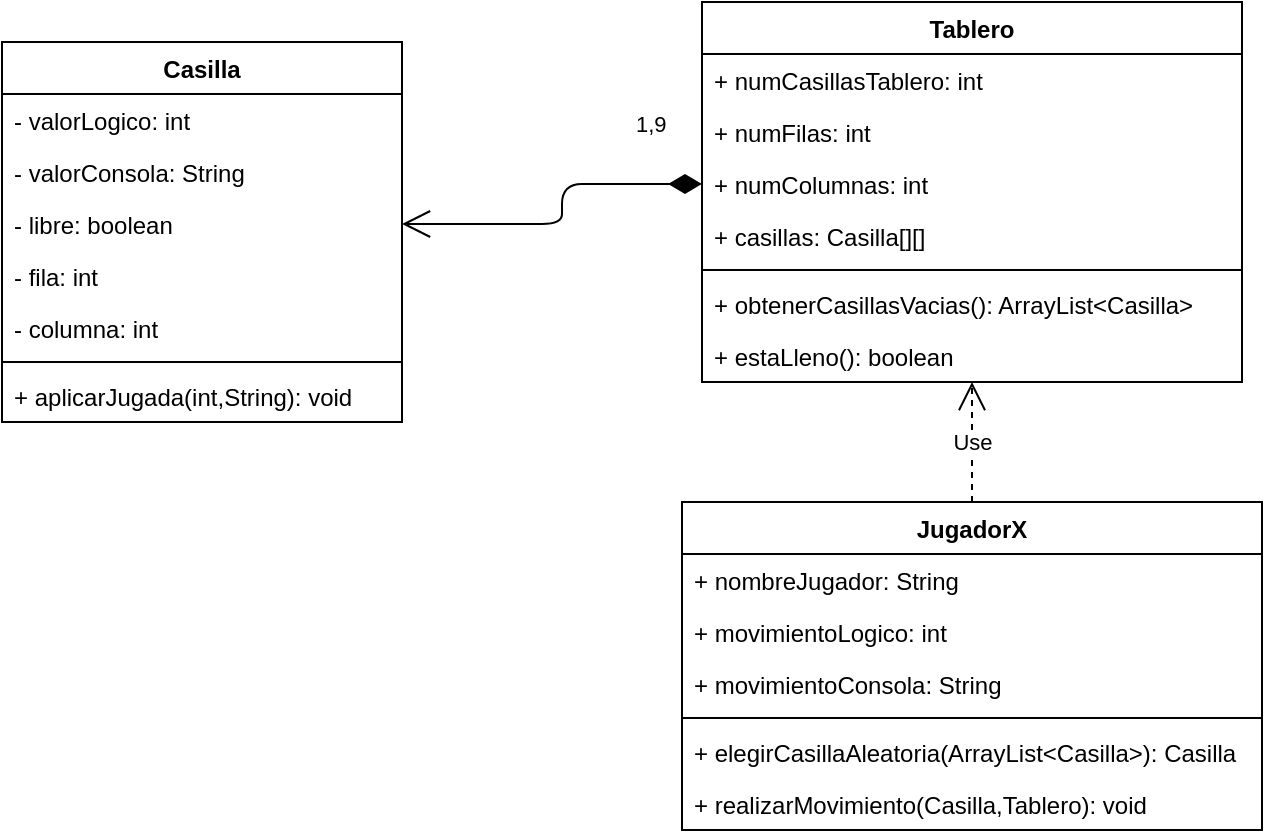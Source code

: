 <mxfile version="14.8.2" type="github">
  <diagram name="Page-1" id="c4acf3e9-155e-7222-9cf6-157b1a14988f">
    <mxGraphModel dx="828" dy="454" grid="1" gridSize="10" guides="1" tooltips="1" connect="1" arrows="1" fold="1" page="1" pageScale="1" pageWidth="850" pageHeight="1100" background="none" math="0" shadow="0">
      <root>
        <mxCell id="0" />
        <mxCell id="1" parent="0" />
        <mxCell id="dJyOpkXrLPIUtmVv3MNU-1" value="Casilla" style="swimlane;fontStyle=1;align=center;verticalAlign=top;childLayout=stackLayout;horizontal=1;startSize=26;horizontalStack=0;resizeParent=1;resizeParentMax=0;resizeLast=0;collapsible=1;marginBottom=0;" vertex="1" parent="1">
          <mxGeometry x="90" y="130" width="200" height="190" as="geometry" />
        </mxCell>
        <mxCell id="dJyOpkXrLPIUtmVv3MNU-2" value="- valorLogico: int&#xa;" style="text;strokeColor=none;fillColor=none;align=left;verticalAlign=top;spacingLeft=4;spacingRight=4;overflow=hidden;rotatable=0;points=[[0,0.5],[1,0.5]];portConstraint=eastwest;" vertex="1" parent="dJyOpkXrLPIUtmVv3MNU-1">
          <mxGeometry y="26" width="200" height="26" as="geometry" />
        </mxCell>
        <mxCell id="dJyOpkXrLPIUtmVv3MNU-5" value="- valorConsola: String" style="text;strokeColor=none;fillColor=none;align=left;verticalAlign=top;spacingLeft=4;spacingRight=4;overflow=hidden;rotatable=0;points=[[0,0.5],[1,0.5]];portConstraint=eastwest;" vertex="1" parent="dJyOpkXrLPIUtmVv3MNU-1">
          <mxGeometry y="52" width="200" height="26" as="geometry" />
        </mxCell>
        <mxCell id="dJyOpkXrLPIUtmVv3MNU-6" value="- libre: boolean" style="text;strokeColor=none;fillColor=none;align=left;verticalAlign=top;spacingLeft=4;spacingRight=4;overflow=hidden;rotatable=0;points=[[0,0.5],[1,0.5]];portConstraint=eastwest;" vertex="1" parent="dJyOpkXrLPIUtmVv3MNU-1">
          <mxGeometry y="78" width="200" height="26" as="geometry" />
        </mxCell>
        <mxCell id="dJyOpkXrLPIUtmVv3MNU-7" value="- fila: int" style="text;strokeColor=none;fillColor=none;align=left;verticalAlign=top;spacingLeft=4;spacingRight=4;overflow=hidden;rotatable=0;points=[[0,0.5],[1,0.5]];portConstraint=eastwest;" vertex="1" parent="dJyOpkXrLPIUtmVv3MNU-1">
          <mxGeometry y="104" width="200" height="26" as="geometry" />
        </mxCell>
        <mxCell id="dJyOpkXrLPIUtmVv3MNU-8" value="- columna: int" style="text;strokeColor=none;fillColor=none;align=left;verticalAlign=top;spacingLeft=4;spacingRight=4;overflow=hidden;rotatable=0;points=[[0,0.5],[1,0.5]];portConstraint=eastwest;" vertex="1" parent="dJyOpkXrLPIUtmVv3MNU-1">
          <mxGeometry y="130" width="200" height="26" as="geometry" />
        </mxCell>
        <mxCell id="dJyOpkXrLPIUtmVv3MNU-3" value="" style="line;strokeWidth=1;fillColor=none;align=left;verticalAlign=middle;spacingTop=-1;spacingLeft=3;spacingRight=3;rotatable=0;labelPosition=right;points=[];portConstraint=eastwest;" vertex="1" parent="dJyOpkXrLPIUtmVv3MNU-1">
          <mxGeometry y="156" width="200" height="8" as="geometry" />
        </mxCell>
        <mxCell id="dJyOpkXrLPIUtmVv3MNU-4" value="+ aplicarJugada(int,String): void&#xa;" style="text;strokeColor=none;fillColor=none;align=left;verticalAlign=top;spacingLeft=4;spacingRight=4;overflow=hidden;rotatable=0;points=[[0,0.5],[1,0.5]];portConstraint=eastwest;" vertex="1" parent="dJyOpkXrLPIUtmVv3MNU-1">
          <mxGeometry y="164" width="200" height="26" as="geometry" />
        </mxCell>
        <mxCell id="dJyOpkXrLPIUtmVv3MNU-9" value="Tablero" style="swimlane;fontStyle=1;align=center;verticalAlign=top;childLayout=stackLayout;horizontal=1;startSize=26;horizontalStack=0;resizeParent=1;resizeParentMax=0;resizeLast=0;collapsible=1;marginBottom=0;" vertex="1" parent="1">
          <mxGeometry x="440" y="110" width="270" height="190" as="geometry" />
        </mxCell>
        <mxCell id="dJyOpkXrLPIUtmVv3MNU-13" value="+ numCasillasTablero: int" style="text;strokeColor=none;fillColor=none;align=left;verticalAlign=top;spacingLeft=4;spacingRight=4;overflow=hidden;rotatable=0;points=[[0,0.5],[1,0.5]];portConstraint=eastwest;" vertex="1" parent="dJyOpkXrLPIUtmVv3MNU-9">
          <mxGeometry y="26" width="270" height="26" as="geometry" />
        </mxCell>
        <mxCell id="dJyOpkXrLPIUtmVv3MNU-10" value="+ numFilas: int" style="text;strokeColor=none;fillColor=none;align=left;verticalAlign=top;spacingLeft=4;spacingRight=4;overflow=hidden;rotatable=0;points=[[0,0.5],[1,0.5]];portConstraint=eastwest;" vertex="1" parent="dJyOpkXrLPIUtmVv3MNU-9">
          <mxGeometry y="52" width="270" height="26" as="geometry" />
        </mxCell>
        <mxCell id="dJyOpkXrLPIUtmVv3MNU-14" value="+ numColumnas: int" style="text;strokeColor=none;fillColor=none;align=left;verticalAlign=top;spacingLeft=4;spacingRight=4;overflow=hidden;rotatable=0;points=[[0,0.5],[1,0.5]];portConstraint=eastwest;" vertex="1" parent="dJyOpkXrLPIUtmVv3MNU-9">
          <mxGeometry y="78" width="270" height="26" as="geometry" />
        </mxCell>
        <mxCell id="dJyOpkXrLPIUtmVv3MNU-15" value="+ casillas: Casilla[][]" style="text;strokeColor=none;fillColor=none;align=left;verticalAlign=top;spacingLeft=4;spacingRight=4;overflow=hidden;rotatable=0;points=[[0,0.5],[1,0.5]];portConstraint=eastwest;" vertex="1" parent="dJyOpkXrLPIUtmVv3MNU-9">
          <mxGeometry y="104" width="270" height="26" as="geometry" />
        </mxCell>
        <mxCell id="dJyOpkXrLPIUtmVv3MNU-11" value="" style="line;strokeWidth=1;fillColor=none;align=left;verticalAlign=middle;spacingTop=-1;spacingLeft=3;spacingRight=3;rotatable=0;labelPosition=right;points=[];portConstraint=eastwest;" vertex="1" parent="dJyOpkXrLPIUtmVv3MNU-9">
          <mxGeometry y="130" width="270" height="8" as="geometry" />
        </mxCell>
        <mxCell id="dJyOpkXrLPIUtmVv3MNU-16" value="+ obtenerCasillasVacias(): ArrayList&lt;Casilla&gt;" style="text;strokeColor=none;fillColor=none;align=left;verticalAlign=top;spacingLeft=4;spacingRight=4;overflow=hidden;rotatable=0;points=[[0,0.5],[1,0.5]];portConstraint=eastwest;" vertex="1" parent="dJyOpkXrLPIUtmVv3MNU-9">
          <mxGeometry y="138" width="270" height="26" as="geometry" />
        </mxCell>
        <mxCell id="dJyOpkXrLPIUtmVv3MNU-12" value="+ estaLleno(): boolean" style="text;strokeColor=none;fillColor=none;align=left;verticalAlign=top;spacingLeft=4;spacingRight=4;overflow=hidden;rotatable=0;points=[[0,0.5],[1,0.5]];portConstraint=eastwest;" vertex="1" parent="dJyOpkXrLPIUtmVv3MNU-9">
          <mxGeometry y="164" width="270" height="26" as="geometry" />
        </mxCell>
        <mxCell id="dJyOpkXrLPIUtmVv3MNU-18" value="1,9" style="endArrow=open;html=1;endSize=12;startArrow=diamondThin;startSize=14;startFill=1;edgeStyle=orthogonalEdgeStyle;align=left;verticalAlign=bottom;entryX=1;entryY=0.5;entryDx=0;entryDy=0;exitX=0;exitY=0.5;exitDx=0;exitDy=0;" edge="1" parent="1" source="dJyOpkXrLPIUtmVv3MNU-14" target="dJyOpkXrLPIUtmVv3MNU-6">
          <mxGeometry x="-0.583" y="-21" relative="1" as="geometry">
            <mxPoint x="240" y="400" as="sourcePoint" />
            <mxPoint x="400" y="400" as="targetPoint" />
            <Array as="points">
              <mxPoint x="370" y="201" />
              <mxPoint x="370" y="221" />
            </Array>
            <mxPoint as="offset" />
          </mxGeometry>
        </mxCell>
        <mxCell id="dJyOpkXrLPIUtmVv3MNU-23" value="JugadorX" style="swimlane;fontStyle=1;align=center;verticalAlign=top;childLayout=stackLayout;horizontal=1;startSize=26;horizontalStack=0;resizeParent=1;resizeParentMax=0;resizeLast=0;collapsible=1;marginBottom=0;" vertex="1" parent="1">
          <mxGeometry x="430" y="360" width="290" height="164" as="geometry" />
        </mxCell>
        <mxCell id="dJyOpkXrLPIUtmVv3MNU-24" value="+ nombreJugador: String" style="text;strokeColor=none;fillColor=none;align=left;verticalAlign=top;spacingLeft=4;spacingRight=4;overflow=hidden;rotatable=0;points=[[0,0.5],[1,0.5]];portConstraint=eastwest;" vertex="1" parent="dJyOpkXrLPIUtmVv3MNU-23">
          <mxGeometry y="26" width="290" height="26" as="geometry" />
        </mxCell>
        <mxCell id="dJyOpkXrLPIUtmVv3MNU-28" value="+ movimientoLogico: int" style="text;strokeColor=none;fillColor=none;align=left;verticalAlign=top;spacingLeft=4;spacingRight=4;overflow=hidden;rotatable=0;points=[[0,0.5],[1,0.5]];portConstraint=eastwest;" vertex="1" parent="dJyOpkXrLPIUtmVv3MNU-23">
          <mxGeometry y="52" width="290" height="26" as="geometry" />
        </mxCell>
        <mxCell id="dJyOpkXrLPIUtmVv3MNU-27" value="+ movimientoConsola: String" style="text;strokeColor=none;fillColor=none;align=left;verticalAlign=top;spacingLeft=4;spacingRight=4;overflow=hidden;rotatable=0;points=[[0,0.5],[1,0.5]];portConstraint=eastwest;" vertex="1" parent="dJyOpkXrLPIUtmVv3MNU-23">
          <mxGeometry y="78" width="290" height="26" as="geometry" />
        </mxCell>
        <mxCell id="dJyOpkXrLPIUtmVv3MNU-25" value="" style="line;strokeWidth=1;fillColor=none;align=left;verticalAlign=middle;spacingTop=-1;spacingLeft=3;spacingRight=3;rotatable=0;labelPosition=right;points=[];portConstraint=eastwest;" vertex="1" parent="dJyOpkXrLPIUtmVv3MNU-23">
          <mxGeometry y="104" width="290" height="8" as="geometry" />
        </mxCell>
        <mxCell id="dJyOpkXrLPIUtmVv3MNU-26" value="+ elegirCasillaAleatoria(ArrayList&lt;Casilla&gt;): Casilla&#xa;" style="text;strokeColor=none;fillColor=none;align=left;verticalAlign=top;spacingLeft=4;spacingRight=4;overflow=hidden;rotatable=0;points=[[0,0.5],[1,0.5]];portConstraint=eastwest;" vertex="1" parent="dJyOpkXrLPIUtmVv3MNU-23">
          <mxGeometry y="112" width="290" height="26" as="geometry" />
        </mxCell>
        <mxCell id="dJyOpkXrLPIUtmVv3MNU-30" value="+ realizarMovimiento(Casilla,Tablero): void" style="text;strokeColor=none;fillColor=none;align=left;verticalAlign=top;spacingLeft=4;spacingRight=4;overflow=hidden;rotatable=0;points=[[0,0.5],[1,0.5]];portConstraint=eastwest;" vertex="1" parent="dJyOpkXrLPIUtmVv3MNU-23">
          <mxGeometry y="138" width="290" height="26" as="geometry" />
        </mxCell>
        <mxCell id="dJyOpkXrLPIUtmVv3MNU-29" value="Use" style="endArrow=open;endSize=12;dashed=1;html=1;exitX=0.5;exitY=0;exitDx=0;exitDy=0;" edge="1" parent="1" source="dJyOpkXrLPIUtmVv3MNU-23" target="dJyOpkXrLPIUtmVv3MNU-12">
          <mxGeometry width="160" relative="1" as="geometry">
            <mxPoint x="470" y="350" as="sourcePoint" />
            <mxPoint x="630" y="350" as="targetPoint" />
          </mxGeometry>
        </mxCell>
      </root>
    </mxGraphModel>
  </diagram>
</mxfile>
